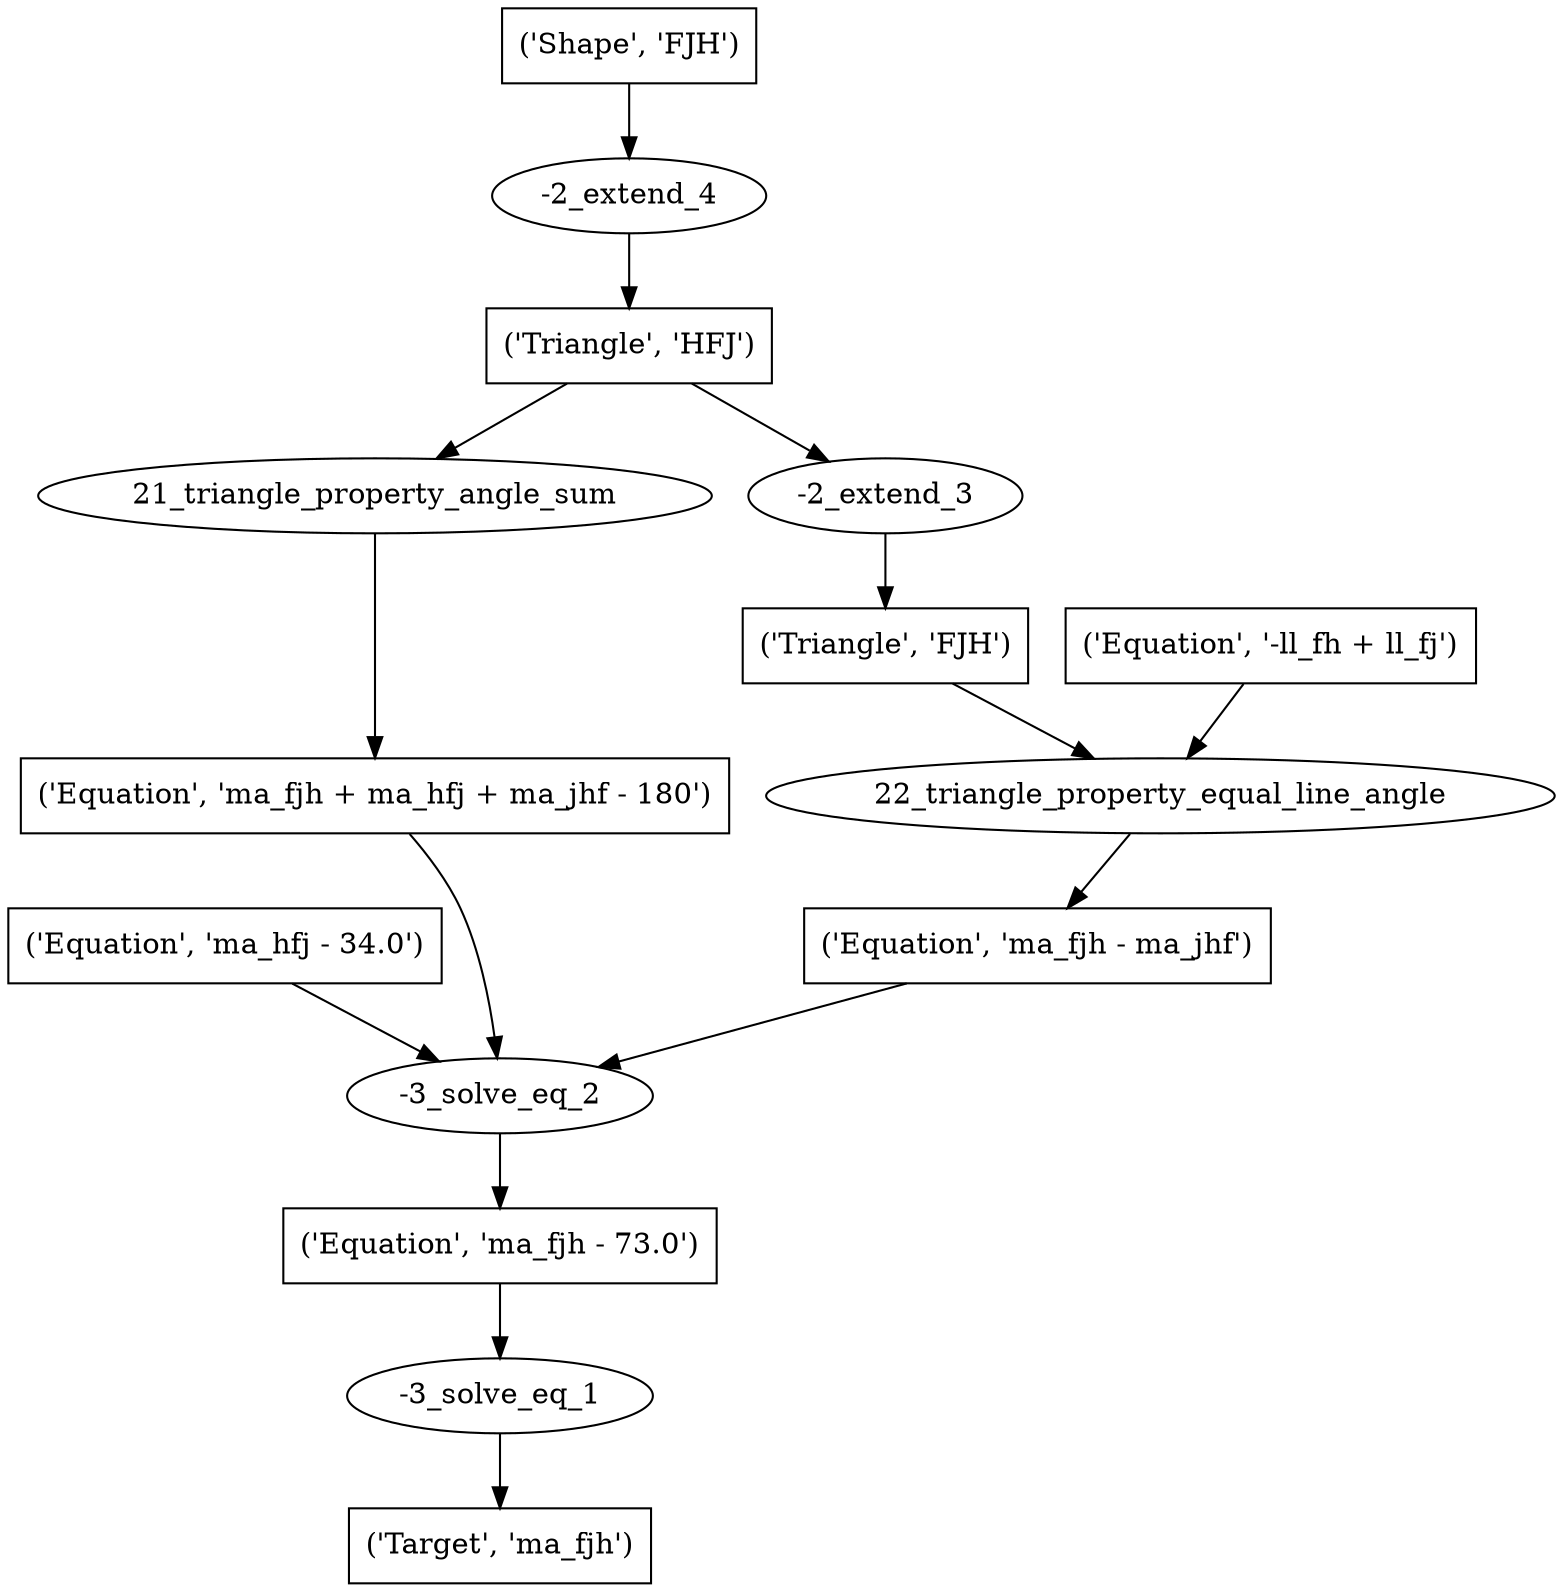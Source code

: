 digraph 78 {
	0 [label="('Target', 'ma_fjh')" shape=box]
	1 [label="-3_solve_eq_1"]
	1 -> 0
	2 [label="('Equation', 'ma_fjh - 73.0')" shape=box]
	2 -> 1
	3 [label="-3_solve_eq_2"]
	3 -> 2
	4 [label="('Equation', 'ma_hfj - 34.0')" shape=box]
	4 -> 3
	5 [label="('Equation', 'ma_fjh - ma_jhf')" shape=box]
	5 -> 3
	6 [label="('Equation', 'ma_fjh + ma_hfj + ma_jhf - 180')" shape=box]
	6 -> 3
	7 [label="22_triangle_property_equal_line_angle"]
	7 -> 5
	8 [label="('Triangle', 'FJH')" shape=box]
	8 -> 7
	9 [label="('Equation', '-ll_fh + ll_fj')" shape=box]
	9 -> 7
	10 [label="21_triangle_property_angle_sum"]
	10 -> 6
	11 [label="('Triangle', 'HFJ')" shape=box]
	11 -> 10
	12 [label="-2_extend_3"]
	12 -> 8
	11 -> 12
	13 [label="-2_extend_4"]
	13 -> 11
	14 [label="('Shape', 'FJH')" shape=box]
	14 -> 13
}
